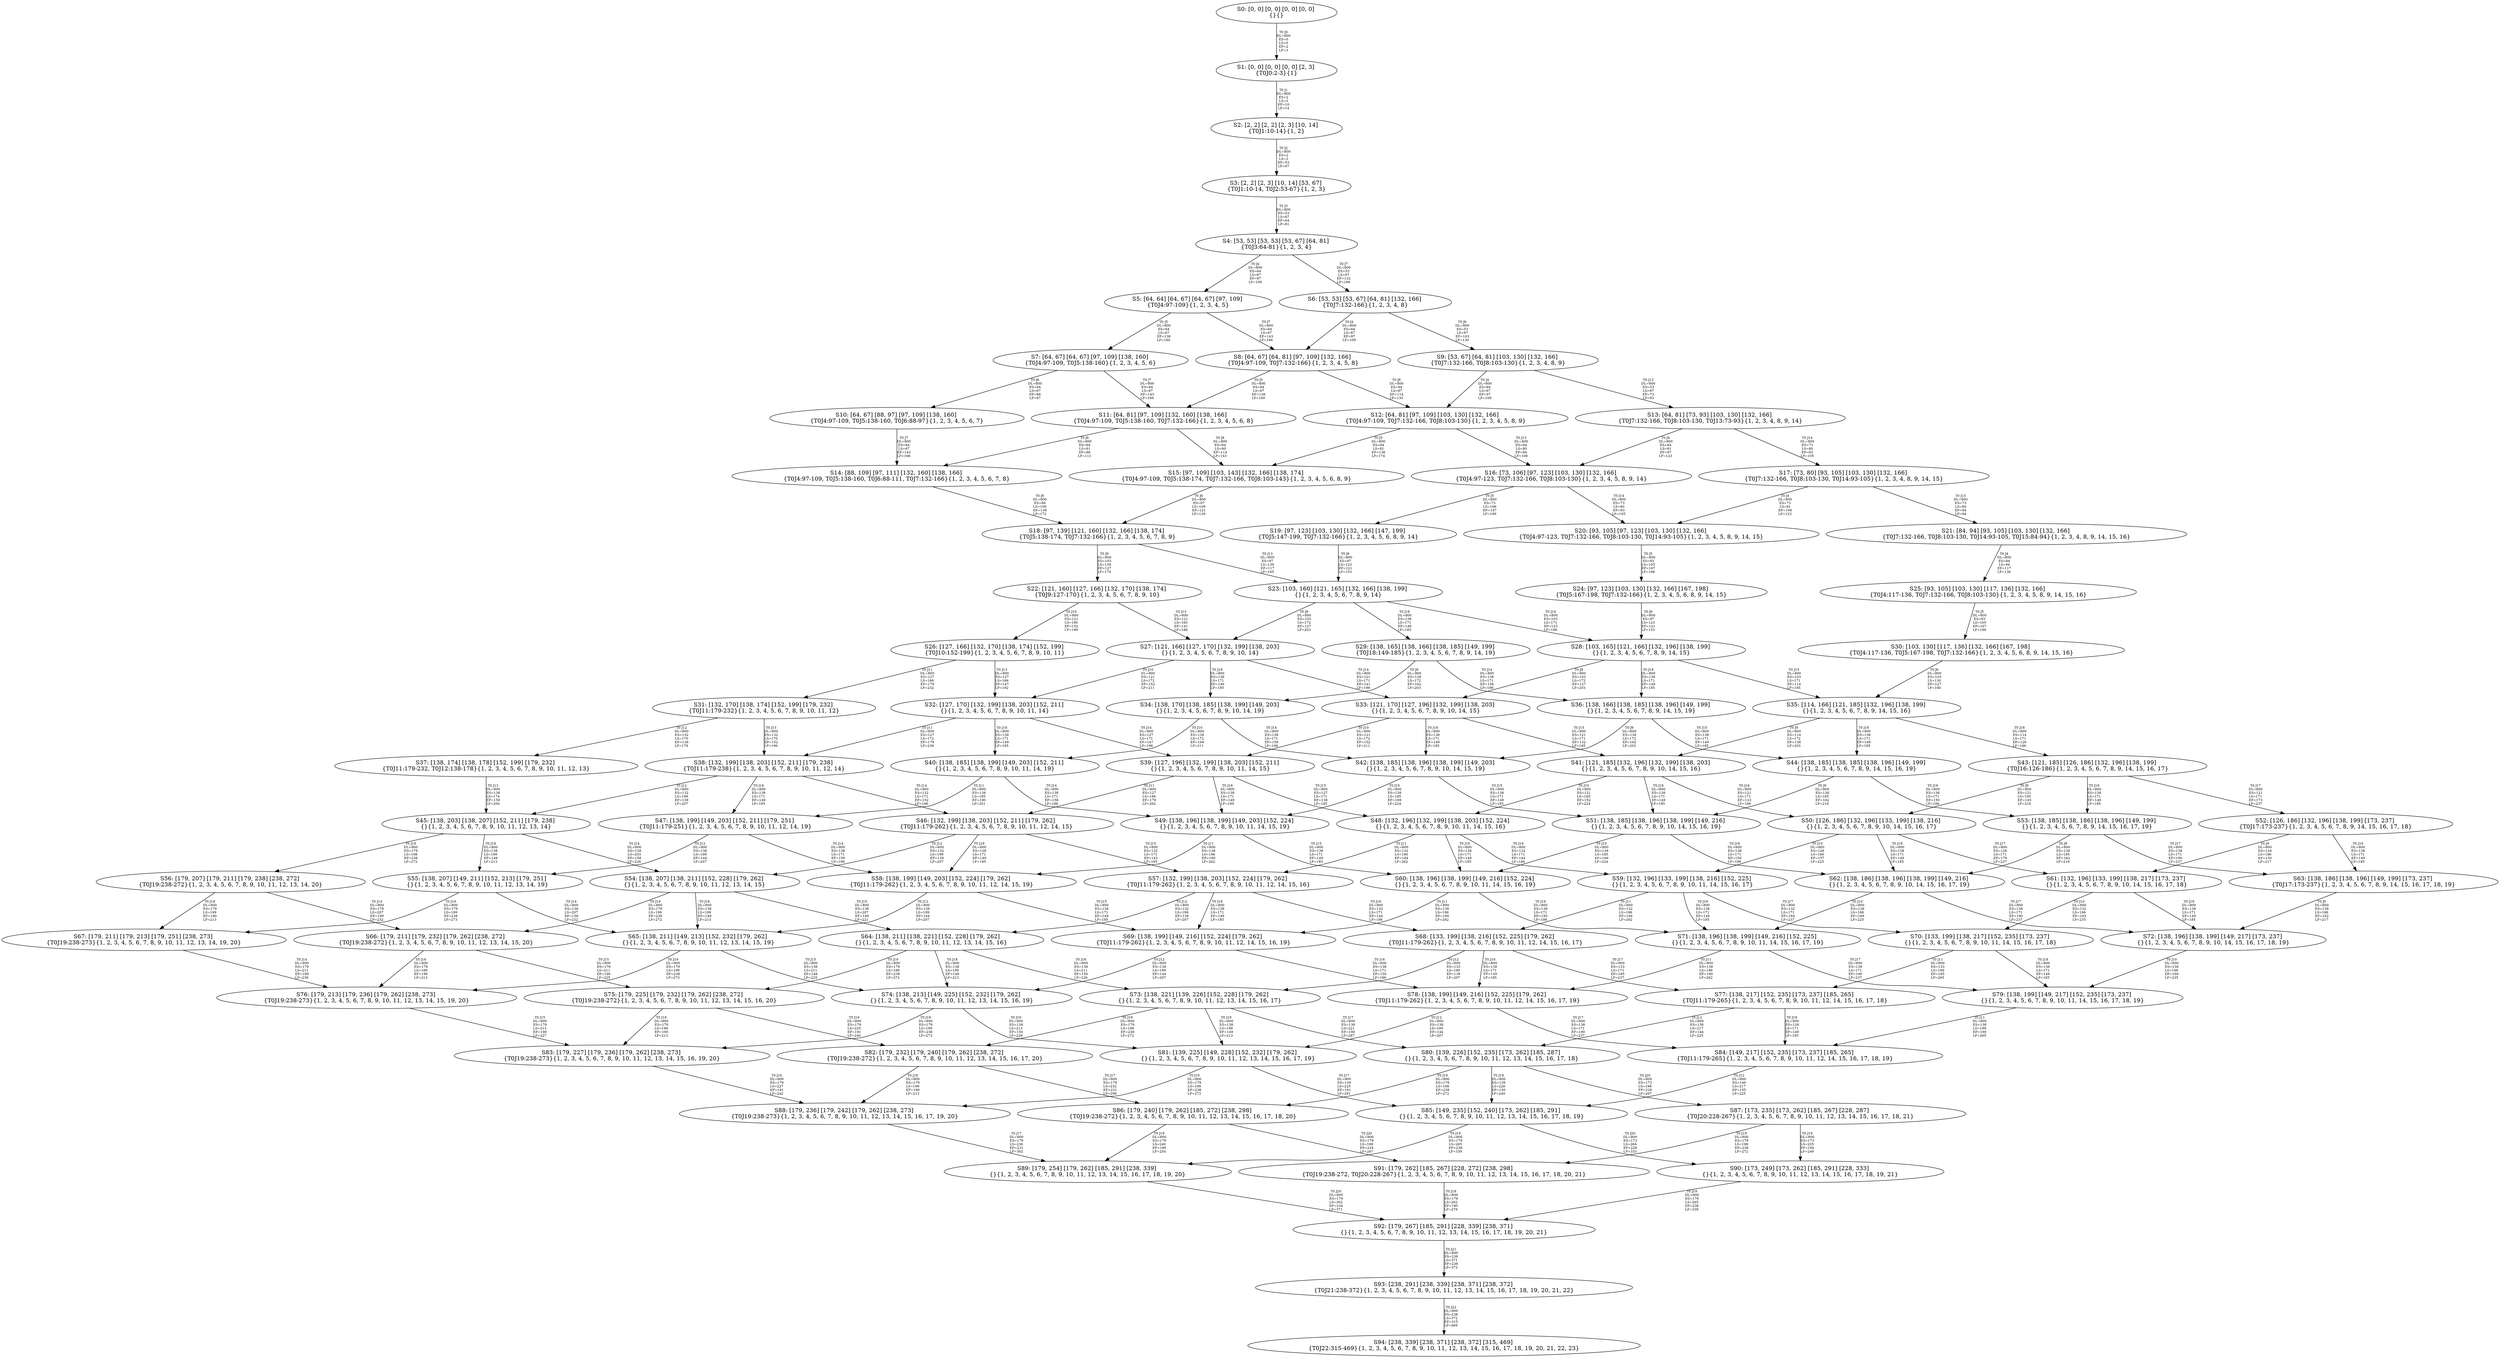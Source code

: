 digraph {
	S0[label="S0: [0, 0] [0, 0] [0, 0] [0, 0] \n{}{}"];
	S1[label="S1: [0, 0] [0, 0] [0, 0] [2, 3] \n{T0J0:2-3}{1}"];
	S2[label="S2: [2, 2] [2, 2] [2, 3] [10, 14] \n{T0J1:10-14}{1, 2}"];
	S3[label="S3: [2, 2] [2, 3] [10, 14] [53, 67] \n{T0J1:10-14, T0J2:53-67}{1, 2, 3}"];
	S4[label="S4: [53, 53] [53, 53] [53, 67] [64, 81] \n{T0J3:64-81}{1, 2, 3, 4}"];
	S5[label="S5: [64, 64] [64, 67] [64, 67] [97, 109] \n{T0J4:97-109}{1, 2, 3, 4, 5}"];
	S6[label="S6: [53, 53] [53, 67] [64, 81] [132, 166] \n{T0J7:132-166}{1, 2, 3, 4, 8}"];
	S7[label="S7: [64, 67] [64, 67] [97, 109] [138, 160] \n{T0J4:97-109, T0J5:138-160}{1, 2, 3, 4, 5, 6}"];
	S8[label="S8: [64, 67] [64, 81] [97, 109] [132, 166] \n{T0J4:97-109, T0J7:132-166}{1, 2, 3, 4, 5, 8}"];
	S9[label="S9: [53, 67] [64, 81] [103, 130] [132, 166] \n{T0J7:132-166, T0J8:103-130}{1, 2, 3, 4, 8, 9}"];
	S10[label="S10: [64, 67] [88, 97] [97, 109] [138, 160] \n{T0J4:97-109, T0J5:138-160, T0J6:88-97}{1, 2, 3, 4, 5, 6, 7}"];
	S11[label="S11: [64, 81] [97, 109] [132, 160] [138, 166] \n{T0J4:97-109, T0J5:138-160, T0J7:132-166}{1, 2, 3, 4, 5, 6, 8}"];
	S12[label="S12: [64, 81] [97, 109] [103, 130] [132, 166] \n{T0J4:97-109, T0J7:132-166, T0J8:103-130}{1, 2, 3, 4, 5, 8, 9}"];
	S13[label="S13: [64, 81] [73, 93] [103, 130] [132, 166] \n{T0J7:132-166, T0J8:103-130, T0J13:73-93}{1, 2, 3, 4, 8, 9, 14}"];
	S14[label="S14: [88, 109] [97, 111] [132, 160] [138, 166] \n{T0J4:97-109, T0J5:138-160, T0J6:88-111, T0J7:132-166}{1, 2, 3, 4, 5, 6, 7, 8}"];
	S15[label="S15: [97, 109] [103, 143] [132, 166] [138, 174] \n{T0J4:97-109, T0J5:138-174, T0J7:132-166, T0J8:103-143}{1, 2, 3, 4, 5, 6, 8, 9}"];
	S16[label="S16: [73, 106] [97, 123] [103, 130] [132, 166] \n{T0J4:97-123, T0J7:132-166, T0J8:103-130}{1, 2, 3, 4, 5, 8, 9, 14}"];
	S17[label="S17: [73, 80] [93, 105] [103, 130] [132, 166] \n{T0J7:132-166, T0J8:103-130, T0J14:93-105}{1, 2, 3, 4, 8, 9, 14, 15}"];
	S18[label="S18: [97, 139] [121, 160] [132, 166] [138, 174] \n{T0J5:138-174, T0J7:132-166}{1, 2, 3, 4, 5, 6, 7, 8, 9}"];
	S19[label="S19: [97, 123] [103, 130] [132, 166] [147, 199] \n{T0J5:147-199, T0J7:132-166}{1, 2, 3, 4, 5, 6, 8, 9, 14}"];
	S20[label="S20: [93, 105] [97, 123] [103, 130] [132, 166] \n{T0J4:97-123, T0J7:132-166, T0J8:103-130, T0J14:93-105}{1, 2, 3, 4, 5, 8, 9, 14, 15}"];
	S21[label="S21: [84, 94] [93, 105] [103, 130] [132, 166] \n{T0J7:132-166, T0J8:103-130, T0J14:93-105, T0J15:84-94}{1, 2, 3, 4, 8, 9, 14, 15, 16}"];
	S22[label="S22: [121, 160] [127, 166] [132, 170] [138, 174] \n{T0J9:127-170}{1, 2, 3, 4, 5, 6, 7, 8, 9, 10}"];
	S23[label="S23: [103, 160] [121, 165] [132, 166] [138, 199] \n{}{1, 2, 3, 4, 5, 6, 7, 8, 9, 14}"];
	S24[label="S24: [97, 123] [103, 130] [132, 166] [167, 198] \n{T0J5:167-198, T0J7:132-166}{1, 2, 3, 4, 5, 6, 8, 9, 14, 15}"];
	S25[label="S25: [93, 105] [103, 130] [117, 136] [132, 166] \n{T0J4:117-136, T0J7:132-166, T0J8:103-130}{1, 2, 3, 4, 5, 8, 9, 14, 15, 16}"];
	S26[label="S26: [127, 166] [132, 170] [138, 174] [152, 199] \n{T0J10:152-199}{1, 2, 3, 4, 5, 6, 7, 8, 9, 10, 11}"];
	S27[label="S27: [121, 166] [127, 170] [132, 199] [138, 203] \n{}{1, 2, 3, 4, 5, 6, 7, 8, 9, 10, 14}"];
	S28[label="S28: [103, 165] [121, 166] [132, 196] [138, 199] \n{}{1, 2, 3, 4, 5, 6, 7, 8, 9, 14, 15}"];
	S29[label="S29: [138, 165] [138, 166] [138, 185] [149, 199] \n{T0J18:149-185}{1, 2, 3, 4, 5, 6, 7, 8, 9, 14, 19}"];
	S30[label="S30: [103, 130] [117, 136] [132, 166] [167, 198] \n{T0J4:117-136, T0J5:167-198, T0J7:132-166}{1, 2, 3, 4, 5, 6, 8, 9, 14, 15, 16}"];
	S31[label="S31: [132, 170] [138, 174] [152, 199] [179, 232] \n{T0J11:179-232}{1, 2, 3, 4, 5, 6, 7, 8, 9, 10, 11, 12}"];
	S32[label="S32: [127, 170] [132, 199] [138, 203] [152, 211] \n{}{1, 2, 3, 4, 5, 6, 7, 8, 9, 10, 11, 14}"];
	S33[label="S33: [121, 170] [127, 196] [132, 199] [138, 203] \n{}{1, 2, 3, 4, 5, 6, 7, 8, 9, 10, 14, 15}"];
	S34[label="S34: [138, 170] [138, 185] [138, 199] [149, 203] \n{}{1, 2, 3, 4, 5, 6, 7, 8, 9, 10, 14, 19}"];
	S35[label="S35: [114, 166] [121, 185] [132, 196] [138, 199] \n{}{1, 2, 3, 4, 5, 6, 7, 8, 9, 14, 15, 16}"];
	S36[label="S36: [138, 166] [138, 185] [138, 196] [149, 199] \n{}{1, 2, 3, 4, 5, 6, 7, 8, 9, 14, 15, 19}"];
	S37[label="S37: [138, 174] [138, 178] [152, 199] [179, 232] \n{T0J11:179-232, T0J12:138-178}{1, 2, 3, 4, 5, 6, 7, 8, 9, 10, 11, 12, 13}"];
	S38[label="S38: [132, 199] [138, 203] [152, 211] [179, 238] \n{T0J11:179-238}{1, 2, 3, 4, 5, 6, 7, 8, 9, 10, 11, 12, 14}"];
	S39[label="S39: [127, 196] [132, 199] [138, 203] [152, 211] \n{}{1, 2, 3, 4, 5, 6, 7, 8, 9, 10, 11, 14, 15}"];
	S40[label="S40: [138, 185] [138, 199] [149, 203] [152, 211] \n{}{1, 2, 3, 4, 5, 6, 7, 8, 9, 10, 11, 14, 19}"];
	S41[label="S41: [121, 185] [132, 196] [132, 199] [138, 203] \n{}{1, 2, 3, 4, 5, 6, 7, 8, 9, 10, 14, 15, 16}"];
	S42[label="S42: [138, 185] [138, 196] [138, 199] [149, 203] \n{}{1, 2, 3, 4, 5, 6, 7, 8, 9, 10, 14, 15, 19}"];
	S43[label="S43: [121, 185] [126, 186] [132, 196] [138, 199] \n{T0J16:126-186}{1, 2, 3, 4, 5, 6, 7, 8, 9, 14, 15, 16, 17}"];
	S44[label="S44: [138, 185] [138, 185] [138, 196] [149, 199] \n{}{1, 2, 3, 4, 5, 6, 7, 8, 9, 14, 15, 16, 19}"];
	S45[label="S45: [138, 203] [138, 207] [152, 211] [179, 238] \n{}{1, 2, 3, 4, 5, 6, 7, 8, 9, 10, 11, 12, 13, 14}"];
	S46[label="S46: [132, 199] [138, 203] [152, 211] [179, 262] \n{T0J11:179-262}{1, 2, 3, 4, 5, 6, 7, 8, 9, 10, 11, 12, 14, 15}"];
	S47[label="S47: [138, 199] [149, 203] [152, 211] [179, 251] \n{T0J11:179-251}{1, 2, 3, 4, 5, 6, 7, 8, 9, 10, 11, 12, 14, 19}"];
	S48[label="S48: [132, 196] [132, 199] [138, 203] [152, 224] \n{}{1, 2, 3, 4, 5, 6, 7, 8, 9, 10, 11, 14, 15, 16}"];
	S49[label="S49: [138, 196] [138, 199] [149, 203] [152, 224] \n{}{1, 2, 3, 4, 5, 6, 7, 8, 9, 10, 11, 14, 15, 19}"];
	S50[label="S50: [126, 186] [132, 196] [133, 199] [138, 216] \n{}{1, 2, 3, 4, 5, 6, 7, 8, 9, 10, 14, 15, 16, 17}"];
	S51[label="S51: [138, 185] [138, 196] [138, 199] [149, 216] \n{}{1, 2, 3, 4, 5, 6, 7, 8, 9, 10, 14, 15, 16, 19}"];
	S52[label="S52: [126, 186] [132, 196] [138, 199] [173, 237] \n{T0J17:173-237}{1, 2, 3, 4, 5, 6, 7, 8, 9, 14, 15, 16, 17, 18}"];
	S53[label="S53: [138, 185] [138, 186] [138, 196] [149, 199] \n{}{1, 2, 3, 4, 5, 6, 7, 8, 9, 14, 15, 16, 17, 19}"];
	S54[label="S54: [138, 207] [138, 211] [152, 228] [179, 262] \n{}{1, 2, 3, 4, 5, 6, 7, 8, 9, 10, 11, 12, 13, 14, 15}"];
	S55[label="S55: [138, 207] [149, 211] [152, 213] [179, 251] \n{}{1, 2, 3, 4, 5, 6, 7, 8, 9, 10, 11, 12, 13, 14, 19}"];
	S56[label="S56: [179, 207] [179, 211] [179, 238] [238, 272] \n{T0J19:238-272}{1, 2, 3, 4, 5, 6, 7, 8, 9, 10, 11, 12, 13, 14, 20}"];
	S57[label="S57: [132, 199] [138, 203] [152, 224] [179, 262] \n{T0J11:179-262}{1, 2, 3, 4, 5, 6, 7, 8, 9, 10, 11, 12, 14, 15, 16}"];
	S58[label="S58: [138, 199] [149, 203] [152, 224] [179, 262] \n{T0J11:179-262}{1, 2, 3, 4, 5, 6, 7, 8, 9, 10, 11, 12, 14, 15, 19}"];
	S59[label="S59: [132, 196] [133, 199] [138, 216] [152, 225] \n{}{1, 2, 3, 4, 5, 6, 7, 8, 9, 10, 11, 14, 15, 16, 17}"];
	S60[label="S60: [138, 196] [138, 199] [149, 216] [152, 224] \n{}{1, 2, 3, 4, 5, 6, 7, 8, 9, 10, 11, 14, 15, 16, 19}"];
	S61[label="S61: [132, 196] [133, 199] [138, 217] [173, 237] \n{}{1, 2, 3, 4, 5, 6, 7, 8, 9, 10, 14, 15, 16, 17, 18}"];
	S62[label="S62: [138, 186] [138, 196] [138, 199] [149, 216] \n{}{1, 2, 3, 4, 5, 6, 7, 8, 9, 10, 14, 15, 16, 17, 19}"];
	S63[label="S63: [138, 186] [138, 196] [149, 199] [173, 237] \n{T0J17:173-237}{1, 2, 3, 4, 5, 6, 7, 8, 9, 14, 15, 16, 17, 18, 19}"];
	S64[label="S64: [138, 211] [138, 221] [152, 228] [179, 262] \n{}{1, 2, 3, 4, 5, 6, 7, 8, 9, 10, 11, 12, 13, 14, 15, 16}"];
	S65[label="S65: [138, 211] [149, 213] [152, 232] [179, 262] \n{}{1, 2, 3, 4, 5, 6, 7, 8, 9, 10, 11, 12, 13, 14, 15, 19}"];
	S66[label="S66: [179, 211] [179, 232] [179, 262] [238, 272] \n{T0J19:238-272}{1, 2, 3, 4, 5, 6, 7, 8, 9, 10, 11, 12, 13, 14, 15, 20}"];
	S67[label="S67: [179, 211] [179, 213] [179, 251] [238, 273] \n{T0J19:238-273}{1, 2, 3, 4, 5, 6, 7, 8, 9, 10, 11, 12, 13, 14, 19, 20}"];
	S68[label="S68: [133, 199] [138, 216] [152, 225] [179, 262] \n{T0J11:179-262}{1, 2, 3, 4, 5, 6, 7, 8, 9, 10, 11, 12, 14, 15, 16, 17}"];
	S69[label="S69: [138, 199] [149, 216] [152, 224] [179, 262] \n{T0J11:179-262}{1, 2, 3, 4, 5, 6, 7, 8, 9, 10, 11, 12, 14, 15, 16, 19}"];
	S70[label="S70: [133, 199] [138, 217] [152, 235] [173, 237] \n{}{1, 2, 3, 4, 5, 6, 7, 8, 9, 10, 11, 14, 15, 16, 17, 18}"];
	S71[label="S71: [138, 196] [138, 199] [149, 216] [152, 225] \n{}{1, 2, 3, 4, 5, 6, 7, 8, 9, 10, 11, 14, 15, 16, 17, 19}"];
	S72[label="S72: [138, 196] [138, 199] [149, 217] [173, 237] \n{}{1, 2, 3, 4, 5, 6, 7, 8, 9, 10, 14, 15, 16, 17, 18, 19}"];
	S73[label="S73: [138, 221] [139, 226] [152, 228] [179, 262] \n{}{1, 2, 3, 4, 5, 6, 7, 8, 9, 10, 11, 12, 13, 14, 15, 16, 17}"];
	S74[label="S74: [138, 213] [149, 225] [152, 232] [179, 262] \n{}{1, 2, 3, 4, 5, 6, 7, 8, 9, 10, 11, 12, 13, 14, 15, 16, 19}"];
	S75[label="S75: [179, 225] [179, 232] [179, 262] [238, 272] \n{T0J19:238-272}{1, 2, 3, 4, 5, 6, 7, 8, 9, 10, 11, 12, 13, 14, 15, 16, 20}"];
	S76[label="S76: [179, 213] [179, 236] [179, 262] [238, 273] \n{T0J19:238-273}{1, 2, 3, 4, 5, 6, 7, 8, 9, 10, 11, 12, 13, 14, 15, 19, 20}"];
	S77[label="S77: [138, 217] [152, 235] [173, 237] [185, 265] \n{T0J11:179-265}{1, 2, 3, 4, 5, 6, 7, 8, 9, 10, 11, 12, 14, 15, 16, 17, 18}"];
	S78[label="S78: [138, 199] [149, 216] [152, 225] [179, 262] \n{T0J11:179-262}{1, 2, 3, 4, 5, 6, 7, 8, 9, 10, 11, 12, 14, 15, 16, 17, 19}"];
	S79[label="S79: [138, 199] [149, 217] [152, 235] [173, 237] \n{}{1, 2, 3, 4, 5, 6, 7, 8, 9, 10, 11, 14, 15, 16, 17, 18, 19}"];
	S80[label="S80: [139, 226] [152, 235] [173, 262] [185, 287] \n{}{1, 2, 3, 4, 5, 6, 7, 8, 9, 10, 11, 12, 13, 14, 15, 16, 17, 18}"];
	S81[label="S81: [139, 225] [149, 228] [152, 232] [179, 262] \n{}{1, 2, 3, 4, 5, 6, 7, 8, 9, 10, 11, 12, 13, 14, 15, 16, 17, 19}"];
	S82[label="S82: [179, 232] [179, 240] [179, 262] [238, 272] \n{T0J19:238-272}{1, 2, 3, 4, 5, 6, 7, 8, 9, 10, 11, 12, 13, 14, 15, 16, 17, 20}"];
	S83[label="S83: [179, 227] [179, 236] [179, 262] [238, 273] \n{T0J19:238-273}{1, 2, 3, 4, 5, 6, 7, 8, 9, 10, 11, 12, 13, 14, 15, 16, 19, 20}"];
	S84[label="S84: [149, 217] [152, 235] [173, 237] [185, 265] \n{T0J11:179-265}{1, 2, 3, 4, 5, 6, 7, 8, 9, 10, 11, 12, 14, 15, 16, 17, 18, 19}"];
	S85[label="S85: [149, 235] [152, 240] [173, 262] [185, 291] \n{}{1, 2, 3, 4, 5, 6, 7, 8, 9, 10, 11, 12, 13, 14, 15, 16, 17, 18, 19}"];
	S86[label="S86: [179, 240] [179, 262] [185, 272] [238, 298] \n{T0J19:238-272}{1, 2, 3, 4, 5, 6, 7, 8, 9, 10, 11, 12, 13, 14, 15, 16, 17, 18, 20}"];
	S87[label="S87: [173, 235] [173, 262] [185, 267] [228, 287] \n{T0J20:228-267}{1, 2, 3, 4, 5, 6, 7, 8, 9, 10, 11, 12, 13, 14, 15, 16, 17, 18, 21}"];
	S88[label="S88: [179, 236] [179, 242] [179, 262] [238, 273] \n{T0J19:238-273}{1, 2, 3, 4, 5, 6, 7, 8, 9, 10, 11, 12, 13, 14, 15, 16, 17, 19, 20}"];
	S89[label="S89: [179, 254] [179, 262] [185, 291] [238, 339] \n{}{1, 2, 3, 4, 5, 6, 7, 8, 9, 10, 11, 12, 13, 14, 15, 16, 17, 18, 19, 20}"];
	S90[label="S90: [173, 249] [173, 262] [185, 291] [228, 333] \n{}{1, 2, 3, 4, 5, 6, 7, 8, 9, 10, 11, 12, 13, 14, 15, 16, 17, 18, 19, 21}"];
	S91[label="S91: [179, 262] [185, 267] [228, 272] [238, 298] \n{T0J19:238-272, T0J20:228-267}{1, 2, 3, 4, 5, 6, 7, 8, 9, 10, 11, 12, 13, 14, 15, 16, 17, 18, 20, 21}"];
	S92[label="S92: [179, 267] [185, 291] [228, 339] [238, 371] \n{}{1, 2, 3, 4, 5, 6, 7, 8, 9, 10, 11, 12, 13, 14, 15, 16, 17, 18, 19, 20, 21}"];
	S93[label="S93: [238, 291] [238, 339] [238, 371] [238, 372] \n{T0J21:238-372}{1, 2, 3, 4, 5, 6, 7, 8, 9, 10, 11, 12, 13, 14, 15, 16, 17, 18, 19, 20, 21, 22}"];
	S94[label="S94: [238, 339] [238, 371] [238, 372] [315, 469] \n{T0J22:315-469}{1, 2, 3, 4, 5, 6, 7, 8, 9, 10, 11, 12, 13, 14, 15, 16, 17, 18, 19, 20, 21, 22, 23}"];
	S0 -> S1[label="T0 J0\nDL=800\nES=0\nLS=0\nEF=2\nLF=3",fontsize=8];
	S1 -> S2[label="T0 J1\nDL=800\nES=2\nLS=3\nEF=10\nLF=14",fontsize=8];
	S2 -> S3[label="T0 J2\nDL=800\nES=2\nLS=3\nEF=53\nLF=67",fontsize=8];
	S3 -> S4[label="T0 J3\nDL=800\nES=53\nLS=67\nEF=64\nLF=81",fontsize=8];
	S4 -> S5[label="T0 J4\nDL=800\nES=64\nLS=67\nEF=97\nLF=109",fontsize=8];
	S4 -> S6[label="T0 J7\nDL=800\nES=53\nLS=67\nEF=132\nLF=166",fontsize=8];
	S5 -> S7[label="T0 J5\nDL=800\nES=64\nLS=67\nEF=138\nLF=160",fontsize=8];
	S5 -> S8[label="T0 J7\nDL=800\nES=64\nLS=67\nEF=143\nLF=166",fontsize=8];
	S6 -> S8[label="T0 J4\nDL=800\nES=64\nLS=67\nEF=97\nLF=109",fontsize=8];
	S6 -> S9[label="T0 J8\nDL=800\nES=53\nLS=67\nEF=103\nLF=130",fontsize=8];
	S7 -> S10[label="T0 J6\nDL=800\nES=64\nLS=67\nEF=88\nLF=97",fontsize=8];
	S7 -> S11[label="T0 J7\nDL=800\nES=64\nLS=67\nEF=143\nLF=166",fontsize=8];
	S8 -> S11[label="T0 J5\nDL=800\nES=64\nLS=67\nEF=138\nLF=160",fontsize=8];
	S8 -> S12[label="T0 J8\nDL=800\nES=64\nLS=67\nEF=114\nLF=130",fontsize=8];
	S9 -> S12[label="T0 J4\nDL=800\nES=64\nLS=67\nEF=97\nLF=109",fontsize=8];
	S9 -> S13[label="T0 J13\nDL=800\nES=53\nLS=67\nEF=73\nLF=93",fontsize=8];
	S10 -> S14[label="T0 J7\nDL=800\nES=64\nLS=67\nEF=143\nLF=166",fontsize=8];
	S11 -> S14[label="T0 J6\nDL=800\nES=64\nLS=81\nEF=88\nLF=111",fontsize=8];
	S11 -> S15[label="T0 J8\nDL=800\nES=64\nLS=80\nEF=114\nLF=143",fontsize=8];
	S12 -> S15[label="T0 J5\nDL=800\nES=64\nLS=81\nEF=138\nLF=174",fontsize=8];
	S12 -> S16[label="T0 J13\nDL=800\nES=64\nLS=80\nEF=84\nLF=106",fontsize=8];
	S13 -> S16[label="T0 J4\nDL=800\nES=64\nLS=81\nEF=97\nLF=123",fontsize=8];
	S13 -> S17[label="T0 J14\nDL=800\nES=73\nLS=80\nEF=93\nLF=105",fontsize=8];
	S14 -> S18[label="T0 J8\nDL=800\nES=88\nLS=109\nEF=138\nLF=172",fontsize=8];
	S15 -> S18[label="T0 J6\nDL=800\nES=97\nLS=109\nEF=121\nLF=139",fontsize=8];
	S16 -> S19[label="T0 J5\nDL=800\nES=73\nLS=106\nEF=147\nLF=199",fontsize=8];
	S16 -> S20[label="T0 J14\nDL=800\nES=73\nLS=80\nEF=93\nLF=105",fontsize=8];
	S17 -> S20[label="T0 J4\nDL=800\nES=73\nLS=81\nEF=106\nLF=123",fontsize=8];
	S17 -> S21[label="T0 J15\nDL=800\nES=73\nLS=80\nEF=84\nLF=94",fontsize=8];
	S18 -> S22[label="T0 J9\nDL=800\nES=103\nLS=139\nEF=127\nLF=170",fontsize=8];
	S18 -> S23[label="T0 J13\nDL=800\nES=97\nLS=139\nEF=117\nLF=165",fontsize=8];
	S19 -> S23[label="T0 J6\nDL=800\nES=97\nLS=123\nEF=121\nLF=153",fontsize=8];
	S20 -> S24[label="T0 J5\nDL=800\nES=93\nLS=105\nEF=167\nLF=198",fontsize=8];
	S21 -> S25[label="T0 J4\nDL=800\nES=84\nLS=94\nEF=117\nLF=136",fontsize=8];
	S22 -> S26[label="T0 J10\nDL=800\nES=121\nLS=160\nEF=152\nLF=199",fontsize=8];
	S22 -> S27[label="T0 J13\nDL=800\nES=121\nLS=160\nEF=141\nLF=186",fontsize=8];
	S23 -> S27[label="T0 J9\nDL=800\nES=103\nLS=172\nEF=127\nLF=203",fontsize=8];
	S23 -> S28[label="T0 J14\nDL=800\nES=103\nLS=171\nEF=123\nLF=196",fontsize=8];
	S23 -> S29[label="T0 J18\nDL=800\nES=138\nLS=171\nEF=149\nLF=185",fontsize=8];
	S24 -> S28[label="T0 J6\nDL=800\nES=97\nLS=123\nEF=121\nLF=153",fontsize=8];
	S25 -> S30[label="T0 J5\nDL=800\nES=93\nLS=105\nEF=167\nLF=198",fontsize=8];
	S26 -> S31[label="T0 J11\nDL=800\nES=127\nLS=166\nEF=179\nLF=232",fontsize=8];
	S26 -> S32[label="T0 J13\nDL=800\nES=127\nLS=166\nEF=147\nLF=192",fontsize=8];
	S27 -> S32[label="T0 J10\nDL=800\nES=121\nLS=172\nEF=152\nLF=211",fontsize=8];
	S27 -> S33[label="T0 J14\nDL=800\nES=121\nLS=171\nEF=141\nLF=196",fontsize=8];
	S27 -> S34[label="T0 J18\nDL=800\nES=138\nLS=171\nEF=149\nLF=185",fontsize=8];
	S28 -> S33[label="T0 J9\nDL=800\nES=103\nLS=172\nEF=127\nLF=203",fontsize=8];
	S28 -> S35[label="T0 J15\nDL=800\nES=103\nLS=171\nEF=114\nLF=185",fontsize=8];
	S28 -> S36[label="T0 J18\nDL=800\nES=138\nLS=171\nEF=149\nLF=185",fontsize=8];
	S29 -> S34[label="T0 J9\nDL=800\nES=138\nLS=172\nEF=162\nLF=203",fontsize=8];
	S29 -> S36[label="T0 J14\nDL=800\nES=138\nLS=171\nEF=158\nLF=196",fontsize=8];
	S30 -> S35[label="T0 J6\nDL=800\nES=103\nLS=130\nEF=127\nLF=160",fontsize=8];
	S31 -> S37[label="T0 J12\nDL=800\nES=132\nLS=170\nEF=138\nLF=178",fontsize=8];
	S31 -> S38[label="T0 J13\nDL=800\nES=132\nLS=170\nEF=152\nLF=196",fontsize=8];
	S32 -> S38[label="T0 J11\nDL=800\nES=127\nLS=172\nEF=179\nLF=238",fontsize=8];
	S32 -> S39[label="T0 J14\nDL=800\nES=127\nLS=171\nEF=147\nLF=196",fontsize=8];
	S32 -> S40[label="T0 J18\nDL=800\nES=138\nLS=171\nEF=149\nLF=185",fontsize=8];
	S33 -> S39[label="T0 J10\nDL=800\nES=121\nLS=172\nEF=152\nLF=211",fontsize=8];
	S33 -> S41[label="T0 J15\nDL=800\nES=121\nLS=171\nEF=132\nLF=185",fontsize=8];
	S33 -> S42[label="T0 J18\nDL=800\nES=138\nLS=171\nEF=149\nLF=185",fontsize=8];
	S34 -> S40[label="T0 J10\nDL=800\nES=138\nLS=172\nEF=169\nLF=211",fontsize=8];
	S34 -> S42[label="T0 J14\nDL=800\nES=138\nLS=171\nEF=158\nLF=196",fontsize=8];
	S35 -> S41[label="T0 J9\nDL=800\nES=114\nLS=172\nEF=138\nLF=203",fontsize=8];
	S35 -> S43[label="T0 J16\nDL=800\nES=114\nLS=171\nEF=126\nLF=186",fontsize=8];
	S35 -> S44[label="T0 J18\nDL=800\nES=138\nLS=171\nEF=149\nLF=185",fontsize=8];
	S36 -> S42[label="T0 J9\nDL=800\nES=138\nLS=172\nEF=162\nLF=203",fontsize=8];
	S36 -> S44[label="T0 J15\nDL=800\nES=138\nLS=171\nEF=149\nLF=185",fontsize=8];
	S37 -> S45[label="T0 J13\nDL=800\nES=138\nLS=174\nEF=158\nLF=200",fontsize=8];
	S38 -> S45[label="T0 J12\nDL=800\nES=132\nLS=199\nEF=138\nLF=207",fontsize=8];
	S38 -> S46[label="T0 J14\nDL=800\nES=132\nLS=171\nEF=152\nLF=196",fontsize=8];
	S38 -> S47[label="T0 J18\nDL=800\nES=138\nLS=171\nEF=149\nLF=185",fontsize=8];
	S39 -> S46[label="T0 J11\nDL=800\nES=127\nLS=196\nEF=179\nLF=262",fontsize=8];
	S39 -> S48[label="T0 J15\nDL=800\nES=127\nLS=171\nEF=138\nLF=185",fontsize=8];
	S39 -> S49[label="T0 J18\nDL=800\nES=138\nLS=171\nEF=149\nLF=185",fontsize=8];
	S40 -> S47[label="T0 J11\nDL=800\nES=138\nLS=185\nEF=190\nLF=251",fontsize=8];
	S40 -> S49[label="T0 J14\nDL=800\nES=138\nLS=171\nEF=158\nLF=196",fontsize=8];
	S41 -> S48[label="T0 J10\nDL=800\nES=121\nLS=185\nEF=152\nLF=224",fontsize=8];
	S41 -> S50[label="T0 J16\nDL=800\nES=121\nLS=171\nEF=133\nLF=186",fontsize=8];
	S41 -> S51[label="T0 J18\nDL=800\nES=138\nLS=171\nEF=149\nLF=185",fontsize=8];
	S42 -> S49[label="T0 J10\nDL=800\nES=138\nLS=185\nEF=169\nLF=224",fontsize=8];
	S42 -> S51[label="T0 J15\nDL=800\nES=138\nLS=171\nEF=149\nLF=185",fontsize=8];
	S43 -> S50[label="T0 J9\nDL=800\nES=121\nLS=185\nEF=145\nLF=216",fontsize=8];
	S43 -> S52[label="T0 J17\nDL=800\nES=121\nLS=171\nEF=173\nLF=237",fontsize=8];
	S43 -> S53[label="T0 J18\nDL=800\nES=138\nLS=171\nEF=149\nLF=185",fontsize=8];
	S44 -> S51[label="T0 J9\nDL=800\nES=138\nLS=185\nEF=162\nLF=216",fontsize=8];
	S44 -> S53[label="T0 J16\nDL=800\nES=138\nLS=171\nEF=150\nLF=186",fontsize=8];
	S45 -> S54[label="T0 J14\nDL=800\nES=138\nLS=203\nEF=158\nLF=228",fontsize=8];
	S45 -> S55[label="T0 J18\nDL=800\nES=138\nLS=199\nEF=149\nLF=213",fontsize=8];
	S45 -> S56[label="T0 J19\nDL=800\nES=179\nLS=198\nEF=238\nLF=272",fontsize=8];
	S46 -> S54[label="T0 J12\nDL=800\nES=132\nLS=199\nEF=138\nLF=207",fontsize=8];
	S46 -> S57[label="T0 J15\nDL=800\nES=132\nLS=171\nEF=143\nLF=185",fontsize=8];
	S46 -> S58[label="T0 J18\nDL=800\nES=138\nLS=171\nEF=149\nLF=185",fontsize=8];
	S47 -> S55[label="T0 J12\nDL=800\nES=138\nLS=199\nEF=144\nLF=207",fontsize=8];
	S47 -> S58[label="T0 J14\nDL=800\nES=138\nLS=171\nEF=158\nLF=196",fontsize=8];
	S48 -> S57[label="T0 J11\nDL=800\nES=132\nLS=196\nEF=184\nLF=262",fontsize=8];
	S48 -> S59[label="T0 J16\nDL=800\nES=132\nLS=171\nEF=144\nLF=186",fontsize=8];
	S48 -> S60[label="T0 J18\nDL=800\nES=138\nLS=171\nEF=149\nLF=185",fontsize=8];
	S49 -> S58[label="T0 J11\nDL=800\nES=138\nLS=196\nEF=190\nLF=262",fontsize=8];
	S49 -> S60[label="T0 J15\nDL=800\nES=138\nLS=171\nEF=149\nLF=185",fontsize=8];
	S50 -> S59[label="T0 J10\nDL=800\nES=126\nLS=186\nEF=157\nLF=225",fontsize=8];
	S50 -> S61[label="T0 J17\nDL=800\nES=126\nLS=171\nEF=178\nLF=237",fontsize=8];
	S50 -> S62[label="T0 J18\nDL=800\nES=138\nLS=171\nEF=149\nLF=185",fontsize=8];
	S51 -> S60[label="T0 J10\nDL=800\nES=138\nLS=185\nEF=169\nLF=224",fontsize=8];
	S51 -> S62[label="T0 J16\nDL=800\nES=138\nLS=171\nEF=150\nLF=186",fontsize=8];
	S52 -> S61[label="T0 J9\nDL=800\nES=126\nLS=186\nEF=150\nLF=217",fontsize=8];
	S52 -> S63[label="T0 J18\nDL=800\nES=138\nLS=171\nEF=149\nLF=185",fontsize=8];
	S53 -> S62[label="T0 J9\nDL=800\nES=138\nLS=185\nEF=162\nLF=216",fontsize=8];
	S53 -> S63[label="T0 J17\nDL=800\nES=138\nLS=171\nEF=190\nLF=237",fontsize=8];
	S54 -> S64[label="T0 J15\nDL=800\nES=138\nLS=207\nEF=149\nLF=221",fontsize=8];
	S54 -> S65[label="T0 J18\nDL=800\nES=138\nLS=199\nEF=149\nLF=213",fontsize=8];
	S54 -> S66[label="T0 J19\nDL=800\nES=179\nLS=198\nEF=238\nLF=272",fontsize=8];
	S55 -> S65[label="T0 J14\nDL=800\nES=138\nLS=207\nEF=158\nLF=232",fontsize=8];
	S55 -> S67[label="T0 J19\nDL=800\nES=179\nLS=199\nEF=238\nLF=273",fontsize=8];
	S56 -> S66[label="T0 J14\nDL=800\nES=179\nLS=207\nEF=199\nLF=232",fontsize=8];
	S56 -> S67[label="T0 J18\nDL=800\nES=179\nLS=199\nEF=190\nLF=213",fontsize=8];
	S57 -> S64[label="T0 J12\nDL=800\nES=132\nLS=199\nEF=138\nLF=207",fontsize=8];
	S57 -> S68[label="T0 J16\nDL=800\nES=132\nLS=171\nEF=144\nLF=186",fontsize=8];
	S57 -> S69[label="T0 J18\nDL=800\nES=138\nLS=171\nEF=149\nLF=185",fontsize=8];
	S58 -> S65[label="T0 J12\nDL=800\nES=138\nLS=199\nEF=144\nLF=207",fontsize=8];
	S58 -> S69[label="T0 J15\nDL=800\nES=138\nLS=171\nEF=149\nLF=185",fontsize=8];
	S59 -> S68[label="T0 J11\nDL=800\nES=132\nLS=196\nEF=184\nLF=262",fontsize=8];
	S59 -> S70[label="T0 J17\nDL=800\nES=132\nLS=171\nEF=184\nLF=237",fontsize=8];
	S59 -> S71[label="T0 J18\nDL=800\nES=138\nLS=171\nEF=149\nLF=185",fontsize=8];
	S60 -> S69[label="T0 J11\nDL=800\nES=138\nLS=196\nEF=190\nLF=262",fontsize=8];
	S60 -> S71[label="T0 J16\nDL=800\nES=138\nLS=171\nEF=150\nLF=186",fontsize=8];
	S61 -> S70[label="T0 J10\nDL=800\nES=132\nLS=196\nEF=163\nLF=235",fontsize=8];
	S61 -> S72[label="T0 J18\nDL=800\nES=138\nLS=171\nEF=149\nLF=185",fontsize=8];
	S62 -> S71[label="T0 J10\nDL=800\nES=138\nLS=186\nEF=169\nLF=225",fontsize=8];
	S62 -> S72[label="T0 J17\nDL=800\nES=138\nLS=171\nEF=190\nLF=237",fontsize=8];
	S63 -> S72[label="T0 J9\nDL=800\nES=138\nLS=186\nEF=162\nLF=217",fontsize=8];
	S64 -> S73[label="T0 J16\nDL=800\nES=138\nLS=211\nEF=150\nLF=226",fontsize=8];
	S64 -> S74[label="T0 J18\nDL=800\nES=138\nLS=199\nEF=149\nLF=213",fontsize=8];
	S64 -> S75[label="T0 J19\nDL=800\nES=179\nLS=198\nEF=238\nLF=272",fontsize=8];
	S65 -> S74[label="T0 J15\nDL=800\nES=138\nLS=211\nEF=149\nLF=225",fontsize=8];
	S65 -> S76[label="T0 J19\nDL=800\nES=179\nLS=199\nEF=238\nLF=273",fontsize=8];
	S66 -> S75[label="T0 J15\nDL=800\nES=179\nLS=211\nEF=190\nLF=225",fontsize=8];
	S66 -> S76[label="T0 J18\nDL=800\nES=179\nLS=199\nEF=190\nLF=213",fontsize=8];
	S67 -> S76[label="T0 J14\nDL=800\nES=179\nLS=211\nEF=199\nLF=236",fontsize=8];
	S68 -> S73[label="T0 J12\nDL=800\nES=133\nLS=199\nEF=139\nLF=207",fontsize=8];
	S68 -> S77[label="T0 J17\nDL=800\nES=133\nLS=171\nEF=185\nLF=237",fontsize=8];
	S68 -> S78[label="T0 J18\nDL=800\nES=138\nLS=171\nEF=149\nLF=185",fontsize=8];
	S69 -> S74[label="T0 J12\nDL=800\nES=138\nLS=199\nEF=144\nLF=207",fontsize=8];
	S69 -> S78[label="T0 J16\nDL=800\nES=138\nLS=171\nEF=150\nLF=186",fontsize=8];
	S70 -> S77[label="T0 J11\nDL=800\nES=133\nLS=199\nEF=185\nLF=265",fontsize=8];
	S70 -> S79[label="T0 J18\nDL=800\nES=138\nLS=171\nEF=149\nLF=185",fontsize=8];
	S71 -> S78[label="T0 J11\nDL=800\nES=138\nLS=196\nEF=190\nLF=262",fontsize=8];
	S71 -> S79[label="T0 J17\nDL=800\nES=138\nLS=171\nEF=190\nLF=237",fontsize=8];
	S72 -> S79[label="T0 J10\nDL=800\nES=138\nLS=196\nEF=169\nLF=235",fontsize=8];
	S73 -> S80[label="T0 J17\nDL=800\nES=138\nLS=221\nEF=190\nLF=287",fontsize=8];
	S73 -> S81[label="T0 J18\nDL=800\nES=138\nLS=199\nEF=149\nLF=213",fontsize=8];
	S73 -> S82[label="T0 J19\nDL=800\nES=179\nLS=198\nEF=238\nLF=272",fontsize=8];
	S74 -> S81[label="T0 J16\nDL=800\nES=138\nLS=213\nEF=150\nLF=228",fontsize=8];
	S74 -> S83[label="T0 J19\nDL=800\nES=179\nLS=199\nEF=238\nLF=273",fontsize=8];
	S75 -> S82[label="T0 J16\nDL=800\nES=179\nLS=225\nEF=191\nLF=240",fontsize=8];
	S75 -> S83[label="T0 J18\nDL=800\nES=179\nLS=199\nEF=190\nLF=213",fontsize=8];
	S76 -> S83[label="T0 J15\nDL=800\nES=179\nLS=213\nEF=190\nLF=227",fontsize=8];
	S77 -> S80[label="T0 J12\nDL=800\nES=138\nLS=217\nEF=144\nLF=225",fontsize=8];
	S77 -> S84[label="T0 J18\nDL=800\nES=138\nLS=171\nEF=149\nLF=185",fontsize=8];
	S78 -> S81[label="T0 J12\nDL=800\nES=138\nLS=199\nEF=144\nLF=207",fontsize=8];
	S78 -> S84[label="T0 J17\nDL=800\nES=138\nLS=171\nEF=190\nLF=237",fontsize=8];
	S79 -> S84[label="T0 J11\nDL=800\nES=138\nLS=199\nEF=190\nLF=265",fontsize=8];
	S80 -> S85[label="T0 J18\nDL=800\nES=139\nLS=226\nEF=150\nLF=240",fontsize=8];
	S80 -> S86[label="T0 J19\nDL=800\nES=179\nLS=198\nEF=238\nLF=272",fontsize=8];
	S80 -> S87[label="T0 J20\nDL=800\nES=173\nLS=198\nEF=228\nLF=267",fontsize=8];
	S81 -> S85[label="T0 J17\nDL=800\nES=139\nLS=225\nEF=191\nLF=291",fontsize=8];
	S81 -> S88[label="T0 J19\nDL=800\nES=179\nLS=199\nEF=238\nLF=273",fontsize=8];
	S82 -> S86[label="T0 J17\nDL=800\nES=179\nLS=232\nEF=231\nLF=298",fontsize=8];
	S82 -> S88[label="T0 J18\nDL=800\nES=179\nLS=199\nEF=190\nLF=213",fontsize=8];
	S83 -> S88[label="T0 J16\nDL=800\nES=179\nLS=227\nEF=191\nLF=242",fontsize=8];
	S84 -> S85[label="T0 J12\nDL=800\nES=149\nLS=217\nEF=155\nLF=225",fontsize=8];
	S85 -> S89[label="T0 J19\nDL=800\nES=179\nLS=265\nEF=238\nLF=339",fontsize=8];
	S85 -> S90[label="T0 J20\nDL=800\nES=173\nLS=264\nEF=228\nLF=333",fontsize=8];
	S86 -> S89[label="T0 J18\nDL=800\nES=179\nLS=240\nEF=190\nLF=254",fontsize=8];
	S86 -> S91[label="T0 J20\nDL=800\nES=179\nLS=198\nEF=234\nLF=267",fontsize=8];
	S87 -> S90[label="T0 J18\nDL=800\nES=173\nLS=235\nEF=184\nLF=249",fontsize=8];
	S87 -> S91[label="T0 J19\nDL=800\nES=179\nLS=198\nEF=238\nLF=272",fontsize=8];
	S88 -> S89[label="T0 J17\nDL=800\nES=179\nLS=236\nEF=231\nLF=302",fontsize=8];
	S89 -> S92[label="T0 J20\nDL=800\nES=179\nLS=302\nEF=234\nLF=371",fontsize=8];
	S90 -> S92[label="T0 J19\nDL=800\nES=179\nLS=265\nEF=238\nLF=339",fontsize=8];
	S91 -> S92[label="T0 J18\nDL=800\nES=179\nLS=262\nEF=190\nLF=276",fontsize=8];
	S92 -> S93[label="T0 J21\nDL=800\nES=238\nLS=371\nEF=238\nLF=372",fontsize=8];
	S93 -> S94[label="T0 J22\nDL=800\nES=238\nLS=372\nEF=315\nLF=469",fontsize=8];
}
